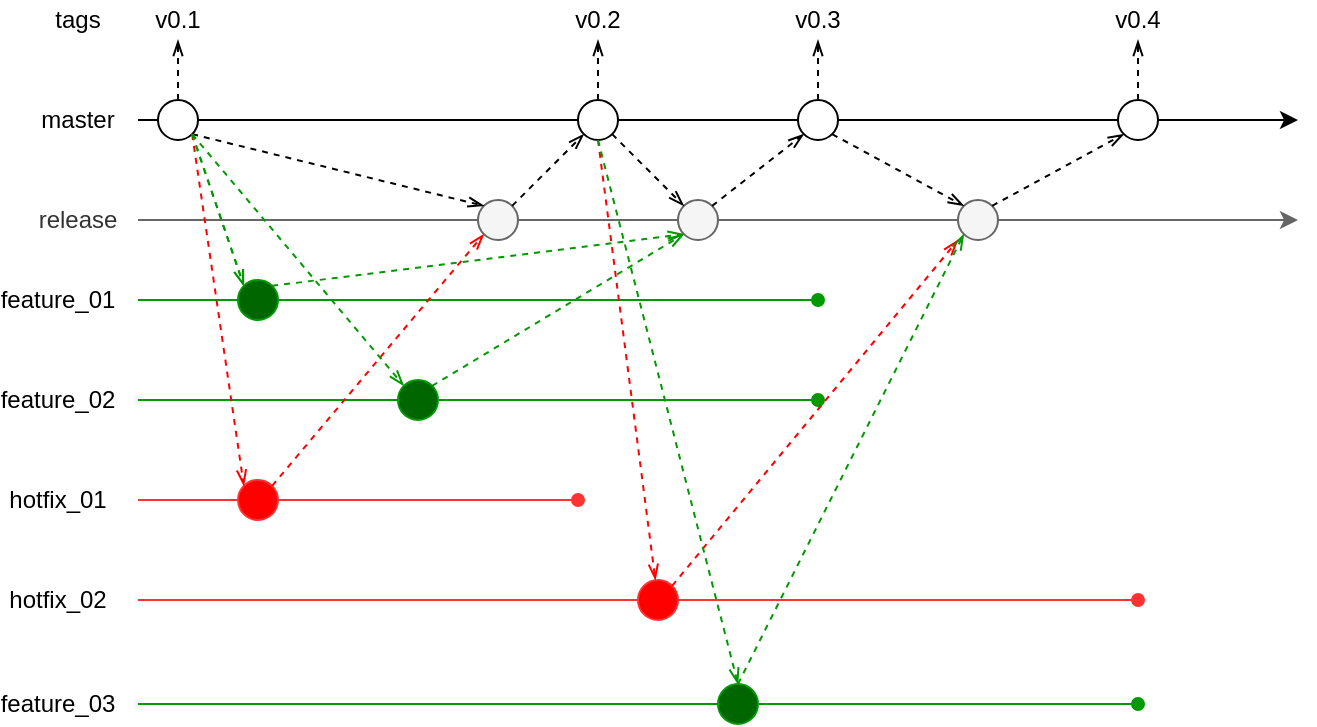 <mxfile version="12.7.9" type="github">
  <diagram id="swHmns_OLJNO2oEmDjoU" name="第 1 页">
    <mxGraphModel dx="946" dy="614" grid="0" gridSize="10" guides="1" tooltips="1" connect="1" arrows="1" fold="1" page="1" pageScale="1" pageWidth="3300" pageHeight="4681" math="0" shadow="0">
      <root>
        <mxCell id="0" />
        <mxCell id="1" parent="0" />
        <mxCell id="d7OZnTdrM_z9VQZdlBr1-1" value="" style="endArrow=classic;html=1;" parent="1" source="d7OZnTdrM_z9VQZdlBr1-52" edge="1">
          <mxGeometry width="50" height="50" relative="1" as="geometry">
            <mxPoint x="260" y="130" as="sourcePoint" />
            <mxPoint x="840" y="130" as="targetPoint" />
          </mxGeometry>
        </mxCell>
        <mxCell id="d7OZnTdrM_z9VQZdlBr1-2" value="master" style="text;html=1;strokeColor=none;fillColor=none;align=center;verticalAlign=middle;whiteSpace=wrap;rounded=0;" parent="1" vertex="1">
          <mxGeometry x="210" y="120" width="40" height="20" as="geometry" />
        </mxCell>
        <mxCell id="d7OZnTdrM_z9VQZdlBr1-3" value="" style="endArrow=classic;html=1;fillColor=#f5f5f5;strokeColor=#666666;" parent="1" source="d7OZnTdrM_z9VQZdlBr1-48" edge="1">
          <mxGeometry width="50" height="50" relative="1" as="geometry">
            <mxPoint x="260" y="180" as="sourcePoint" />
            <mxPoint x="840" y="180" as="targetPoint" />
          </mxGeometry>
        </mxCell>
        <mxCell id="d7OZnTdrM_z9VQZdlBr1-4" value="release" style="text;html=1;strokeColor=none;fillColor=none;align=center;verticalAlign=middle;whiteSpace=wrap;rounded=0;fontColor=#333333;" parent="1" vertex="1">
          <mxGeometry x="210" y="170" width="40" height="20" as="geometry" />
        </mxCell>
        <mxCell id="d7OZnTdrM_z9VQZdlBr1-5" value="" style="endArrow=oval;html=1;endFill=1;strokeColor=#009900;" parent="1" source="d7OZnTdrM_z9VQZdlBr1-16" edge="1">
          <mxGeometry width="50" height="50" relative="1" as="geometry">
            <mxPoint x="260" y="220" as="sourcePoint" />
            <mxPoint x="600" y="220" as="targetPoint" />
          </mxGeometry>
        </mxCell>
        <mxCell id="d7OZnTdrM_z9VQZdlBr1-6" value="feature_01" style="text;html=1;strokeColor=none;fillColor=none;align=center;verticalAlign=middle;whiteSpace=wrap;rounded=0;" parent="1" vertex="1">
          <mxGeometry x="200" y="210" width="40" height="20" as="geometry" />
        </mxCell>
        <mxCell id="d7OZnTdrM_z9VQZdlBr1-8" value="" style="ellipse;whiteSpace=wrap;html=1;aspect=fixed;" parent="1" vertex="1">
          <mxGeometry x="270" y="120" width="20" height="20" as="geometry" />
        </mxCell>
        <mxCell id="d7OZnTdrM_z9VQZdlBr1-9" value="" style="endArrow=none;html=1;endFill=0;" parent="1" target="d7OZnTdrM_z9VQZdlBr1-8" edge="1">
          <mxGeometry width="50" height="50" relative="1" as="geometry">
            <mxPoint x="260" y="130" as="sourcePoint" />
            <mxPoint x="790" y="130" as="targetPoint" />
          </mxGeometry>
        </mxCell>
        <mxCell id="d7OZnTdrM_z9VQZdlBr1-10" value="" style="ellipse;whiteSpace=wrap;html=1;aspect=fixed;" parent="1" vertex="1">
          <mxGeometry x="480" y="120" width="20" height="20" as="geometry" />
        </mxCell>
        <mxCell id="d7OZnTdrM_z9VQZdlBr1-11" value="" style="endArrow=none;html=1;endFill=0;" parent="1" source="d7OZnTdrM_z9VQZdlBr1-8" target="d7OZnTdrM_z9VQZdlBr1-10" edge="1">
          <mxGeometry width="50" height="50" relative="1" as="geometry">
            <mxPoint x="300" y="130" as="sourcePoint" />
            <mxPoint x="790" y="130" as="targetPoint" />
          </mxGeometry>
        </mxCell>
        <mxCell id="d7OZnTdrM_z9VQZdlBr1-12" value="" style="ellipse;whiteSpace=wrap;html=1;aspect=fixed;fillColor=#f5f5f5;strokeColor=#666666;fontColor=#333333;" parent="1" vertex="1">
          <mxGeometry x="430" y="170" width="20" height="20" as="geometry" />
        </mxCell>
        <mxCell id="d7OZnTdrM_z9VQZdlBr1-13" value="" style="endArrow=none;html=1;endFill=0;fillColor=#f5f5f5;strokeColor=#666666;" parent="1" target="d7OZnTdrM_z9VQZdlBr1-12" edge="1">
          <mxGeometry width="50" height="50" relative="1" as="geometry">
            <mxPoint x="260" y="180" as="sourcePoint" />
            <mxPoint x="790" y="180" as="targetPoint" />
          </mxGeometry>
        </mxCell>
        <mxCell id="d7OZnTdrM_z9VQZdlBr1-15" value="" style="endArrow=openThin;dashed=1;html=1;exitX=1;exitY=1;exitDx=0;exitDy=0;entryX=0;entryY=0;entryDx=0;entryDy=0;endFill=0;strokeColor=#009900;" parent="1" source="d7OZnTdrM_z9VQZdlBr1-8" target="d7OZnTdrM_z9VQZdlBr1-16" edge="1">
          <mxGeometry width="50" height="50" relative="1" as="geometry">
            <mxPoint x="307.071" y="147.071" as="sourcePoint" />
            <mxPoint x="342.929" y="182.929" as="targetPoint" />
          </mxGeometry>
        </mxCell>
        <mxCell id="d7OZnTdrM_z9VQZdlBr1-17" value="" style="endArrow=none;html=1;endFill=0;strokeColor=#009900;" parent="1" target="d7OZnTdrM_z9VQZdlBr1-16" edge="1">
          <mxGeometry width="50" height="50" relative="1" as="geometry">
            <mxPoint x="260" y="220" as="sourcePoint" />
            <mxPoint x="790" y="220" as="targetPoint" />
          </mxGeometry>
        </mxCell>
        <mxCell id="d7OZnTdrM_z9VQZdlBr1-22" value="" style="endArrow=oval;html=1;endFill=1;strokeColor=#009900;" parent="1" source="d7OZnTdrM_z9VQZdlBr1-24" edge="1">
          <mxGeometry width="50" height="50" relative="1" as="geometry">
            <mxPoint x="260" y="270" as="sourcePoint" />
            <mxPoint x="600" y="270" as="targetPoint" />
          </mxGeometry>
        </mxCell>
        <mxCell id="d7OZnTdrM_z9VQZdlBr1-23" value="feature_02" style="text;html=1;strokeColor=none;fillColor=none;align=center;verticalAlign=middle;whiteSpace=wrap;rounded=0;" parent="1" vertex="1">
          <mxGeometry x="200" y="260" width="40" height="20" as="geometry" />
        </mxCell>
        <mxCell id="d7OZnTdrM_z9VQZdlBr1-24" value="" style="ellipse;whiteSpace=wrap;html=1;aspect=fixed;fillColor=#006600;strokeColor=#009900;" parent="1" vertex="1">
          <mxGeometry x="390" y="260" width="20" height="20" as="geometry" />
        </mxCell>
        <mxCell id="d7OZnTdrM_z9VQZdlBr1-25" value="" style="endArrow=none;html=1;endFill=0;strokeColor=#009900;" parent="1" target="d7OZnTdrM_z9VQZdlBr1-24" edge="1">
          <mxGeometry width="50" height="50" relative="1" as="geometry">
            <mxPoint x="260" y="270" as="sourcePoint" />
            <mxPoint x="790" y="270" as="targetPoint" />
          </mxGeometry>
        </mxCell>
        <mxCell id="d7OZnTdrM_z9VQZdlBr1-27" value="" style="endArrow=oval;html=1;strokeColor=#FF3333;endFill=1;" parent="1" source="d7OZnTdrM_z9VQZdlBr1-29" edge="1">
          <mxGeometry width="50" height="50" relative="1" as="geometry">
            <mxPoint x="260" y="320" as="sourcePoint" />
            <mxPoint x="480" y="320" as="targetPoint" />
          </mxGeometry>
        </mxCell>
        <mxCell id="d7OZnTdrM_z9VQZdlBr1-28" value="hotfix_01" style="text;html=1;strokeColor=none;fillColor=none;align=center;verticalAlign=middle;whiteSpace=wrap;rounded=0;" parent="1" vertex="1">
          <mxGeometry x="200" y="310" width="40" height="20" as="geometry" />
        </mxCell>
        <mxCell id="d7OZnTdrM_z9VQZdlBr1-29" value="" style="ellipse;whiteSpace=wrap;html=1;aspect=fixed;fillColor=#FF0000;strokeColor=#FF3333;" parent="1" vertex="1">
          <mxGeometry x="310" y="310" width="20" height="20" as="geometry" />
        </mxCell>
        <mxCell id="d7OZnTdrM_z9VQZdlBr1-30" value="" style="endArrow=none;html=1;endFill=0;strokeColor=#FF3333;" parent="1" target="d7OZnTdrM_z9VQZdlBr1-29" edge="1">
          <mxGeometry width="50" height="50" relative="1" as="geometry">
            <mxPoint x="260" y="320" as="sourcePoint" />
            <mxPoint x="790" y="320" as="targetPoint" />
          </mxGeometry>
        </mxCell>
        <mxCell id="d7OZnTdrM_z9VQZdlBr1-31" value="" style="endArrow=openThin;dashed=1;html=1;exitX=1;exitY=1;exitDx=0;exitDy=0;entryX=0;entryY=0;entryDx=0;entryDy=0;endFill=0;fillColor=#f8cecc;strokeColor=#FF0000;" parent="1" source="d7OZnTdrM_z9VQZdlBr1-8" target="d7OZnTdrM_z9VQZdlBr1-29" edge="1">
          <mxGeometry width="50" height="50" relative="1" as="geometry">
            <mxPoint x="307.071" y="147.071" as="sourcePoint" />
            <mxPoint x="342.929" y="272.929" as="targetPoint" />
          </mxGeometry>
        </mxCell>
        <mxCell id="d7OZnTdrM_z9VQZdlBr1-32" value="" style="endArrow=openThin;dashed=1;html=1;exitX=1;exitY=0;exitDx=0;exitDy=0;endFill=0;entryX=0;entryY=1;entryDx=0;entryDy=0;fillColor=#f8cecc;strokeColor=#FF0000;" parent="1" source="d7OZnTdrM_z9VQZdlBr1-29" target="d7OZnTdrM_z9VQZdlBr1-12" edge="1">
          <mxGeometry width="50" height="50" relative="1" as="geometry">
            <mxPoint x="444.141" y="310.001" as="sourcePoint" />
            <mxPoint x="390" y="200" as="targetPoint" />
          </mxGeometry>
        </mxCell>
        <mxCell id="d7OZnTdrM_z9VQZdlBr1-33" value="" style="endArrow=openThin;dashed=1;html=1;exitX=1;exitY=1;exitDx=0;exitDy=0;endFill=0;entryX=0;entryY=0;entryDx=0;entryDy=0;" parent="1" source="d7OZnTdrM_z9VQZdlBr1-8" target="d7OZnTdrM_z9VQZdlBr1-12" edge="1">
          <mxGeometry width="50" height="50" relative="1" as="geometry">
            <mxPoint x="357.071" y="322.929" as="sourcePoint" />
            <mxPoint x="402.929" y="197.071" as="targetPoint" />
          </mxGeometry>
        </mxCell>
        <mxCell id="d7OZnTdrM_z9VQZdlBr1-34" value="" style="endArrow=openThin;dashed=1;html=1;exitX=1;exitY=0;exitDx=0;exitDy=0;endFill=0;entryX=0;entryY=1;entryDx=0;entryDy=0;" parent="1" source="d7OZnTdrM_z9VQZdlBr1-12" target="d7OZnTdrM_z9VQZdlBr1-10" edge="1">
          <mxGeometry width="50" height="50" relative="1" as="geometry">
            <mxPoint x="307.071" y="147.071" as="sourcePoint" />
            <mxPoint x="402.929" y="182.929" as="targetPoint" />
          </mxGeometry>
        </mxCell>
        <mxCell id="d7OZnTdrM_z9VQZdlBr1-35" value="" style="ellipse;whiteSpace=wrap;html=1;aspect=fixed;fillColor=#f5f5f5;strokeColor=#666666;fontColor=#333333;" parent="1" vertex="1">
          <mxGeometry x="530" y="170" width="20" height="20" as="geometry" />
        </mxCell>
        <mxCell id="d7OZnTdrM_z9VQZdlBr1-36" value="" style="endArrow=none;html=1;endFill=0;fillColor=#f5f5f5;strokeColor=#666666;" parent="1" source="d7OZnTdrM_z9VQZdlBr1-12" target="d7OZnTdrM_z9VQZdlBr1-35" edge="1">
          <mxGeometry width="50" height="50" relative="1" as="geometry">
            <mxPoint x="410" y="180" as="sourcePoint" />
            <mxPoint x="790" y="180" as="targetPoint" />
          </mxGeometry>
        </mxCell>
        <mxCell id="d7OZnTdrM_z9VQZdlBr1-37" value="" style="endArrow=openThin;dashed=1;html=1;exitX=1;exitY=0;exitDx=0;exitDy=0;entryX=0;entryY=1;entryDx=0;entryDy=0;endFill=0;strokeColor=#009900;" parent="1" source="d7OZnTdrM_z9VQZdlBr1-16" target="d7OZnTdrM_z9VQZdlBr1-35" edge="1">
          <mxGeometry width="50" height="50" relative="1" as="geometry">
            <mxPoint x="460.001" y="204.141" as="sourcePoint" />
            <mxPoint x="495.859" y="279.999" as="targetPoint" />
          </mxGeometry>
        </mxCell>
        <mxCell id="d7OZnTdrM_z9VQZdlBr1-38" value="" style="endArrow=openThin;dashed=1;html=1;exitX=1;exitY=0;exitDx=0;exitDy=0;endFill=0;entryX=0;entryY=1;entryDx=0;entryDy=0;strokeColor=#009900;" parent="1" source="d7OZnTdrM_z9VQZdlBr1-24" target="d7OZnTdrM_z9VQZdlBr1-35" edge="1">
          <mxGeometry width="50" height="50" relative="1" as="geometry">
            <mxPoint x="357.071" y="222.929" as="sourcePoint" />
            <mxPoint x="510" y="190" as="targetPoint" />
          </mxGeometry>
        </mxCell>
        <mxCell id="d7OZnTdrM_z9VQZdlBr1-39" value="" style="endArrow=openThin;dashed=1;html=1;exitX=1;exitY=1;exitDx=0;exitDy=0;endFill=0;entryX=0;entryY=0;entryDx=0;entryDy=0;" parent="1" source="d7OZnTdrM_z9VQZdlBr1-10" target="d7OZnTdrM_z9VQZdlBr1-35" edge="1">
          <mxGeometry width="50" height="50" relative="1" as="geometry">
            <mxPoint x="417.071" y="182.929" as="sourcePoint" />
            <mxPoint x="472.929" y="147.071" as="targetPoint" />
          </mxGeometry>
        </mxCell>
        <mxCell id="d7OZnTdrM_z9VQZdlBr1-40" value="" style="ellipse;whiteSpace=wrap;html=1;aspect=fixed;" parent="1" vertex="1">
          <mxGeometry x="590" y="120" width="20" height="20" as="geometry" />
        </mxCell>
        <mxCell id="d7OZnTdrM_z9VQZdlBr1-41" value="" style="endArrow=none;html=1;endFill=0;" parent="1" source="d7OZnTdrM_z9VQZdlBr1-10" target="d7OZnTdrM_z9VQZdlBr1-40" edge="1">
          <mxGeometry width="50" height="50" relative="1" as="geometry">
            <mxPoint x="480" y="130" as="sourcePoint" />
            <mxPoint x="790" y="130" as="targetPoint" />
          </mxGeometry>
        </mxCell>
        <mxCell id="d7OZnTdrM_z9VQZdlBr1-42" value="" style="endArrow=openThin;dashed=1;html=1;exitX=1;exitY=0;exitDx=0;exitDy=0;endFill=0;entryX=0;entryY=1;entryDx=0;entryDy=0;" parent="1" source="d7OZnTdrM_z9VQZdlBr1-35" target="d7OZnTdrM_z9VQZdlBr1-40" edge="1">
          <mxGeometry width="50" height="50" relative="1" as="geometry">
            <mxPoint x="487.071" y="147.071" as="sourcePoint" />
            <mxPoint x="522.929" y="182.929" as="targetPoint" />
          </mxGeometry>
        </mxCell>
        <mxCell id="d7OZnTdrM_z9VQZdlBr1-43" value="" style="endArrow=oval;html=1;strokeColor=#FF3333;endFill=1;" parent="1" source="d7OZnTdrM_z9VQZdlBr1-45" edge="1">
          <mxGeometry width="50" height="50" relative="1" as="geometry">
            <mxPoint x="260" y="370" as="sourcePoint" />
            <mxPoint x="760" y="370" as="targetPoint" />
          </mxGeometry>
        </mxCell>
        <mxCell id="d7OZnTdrM_z9VQZdlBr1-44" value="hotfix_02" style="text;html=1;strokeColor=none;fillColor=none;align=center;verticalAlign=middle;whiteSpace=wrap;rounded=0;" parent="1" vertex="1">
          <mxGeometry x="200" y="360" width="40" height="20" as="geometry" />
        </mxCell>
        <mxCell id="d7OZnTdrM_z9VQZdlBr1-45" value="" style="ellipse;whiteSpace=wrap;html=1;aspect=fixed;fillColor=#FF0000;strokeColor=#FF3333;" parent="1" vertex="1">
          <mxGeometry x="510" y="360" width="20" height="20" as="geometry" />
        </mxCell>
        <mxCell id="d7OZnTdrM_z9VQZdlBr1-46" value="" style="endArrow=none;html=1;endFill=0;strokeColor=#FF3333;" parent="1" target="d7OZnTdrM_z9VQZdlBr1-45" edge="1">
          <mxGeometry width="50" height="50" relative="1" as="geometry">
            <mxPoint x="260" y="370" as="sourcePoint" />
            <mxPoint x="790" y="370" as="targetPoint" />
          </mxGeometry>
        </mxCell>
        <mxCell id="d7OZnTdrM_z9VQZdlBr1-47" value="" style="endArrow=openThin;dashed=1;html=1;exitX=0.5;exitY=1;exitDx=0;exitDy=0;endFill=0;fillColor=#f8cecc;strokeColor=#FF0000;" parent="1" source="d7OZnTdrM_z9VQZdlBr1-10" target="d7OZnTdrM_z9VQZdlBr1-45" edge="1">
          <mxGeometry width="50" height="50" relative="1" as="geometry">
            <mxPoint x="470.001" y="335.859" as="sourcePoint" />
            <mxPoint x="515.859" y="210.001" as="targetPoint" />
          </mxGeometry>
        </mxCell>
        <mxCell id="d7OZnTdrM_z9VQZdlBr1-48" value="" style="ellipse;whiteSpace=wrap;html=1;aspect=fixed;fillColor=#f5f5f5;strokeColor=#666666;fontColor=#333333;" parent="1" vertex="1">
          <mxGeometry x="670" y="170" width="20" height="20" as="geometry" />
        </mxCell>
        <mxCell id="d7OZnTdrM_z9VQZdlBr1-49" value="" style="endArrow=none;html=1;fillColor=#f5f5f5;strokeColor=#666666;endFill=0;" parent="1" source="d7OZnTdrM_z9VQZdlBr1-35" target="d7OZnTdrM_z9VQZdlBr1-48" edge="1">
          <mxGeometry width="50" height="50" relative="1" as="geometry">
            <mxPoint x="530" y="180" as="sourcePoint" />
            <mxPoint x="790" y="180" as="targetPoint" />
          </mxGeometry>
        </mxCell>
        <mxCell id="d7OZnTdrM_z9VQZdlBr1-50" value="" style="endArrow=openThin;dashed=1;html=1;exitX=1;exitY=0;exitDx=0;exitDy=0;endFill=0;fillColor=#f8cecc;strokeColor=#FF0000;" parent="1" source="d7OZnTdrM_z9VQZdlBr1-45" edge="1">
          <mxGeometry width="50" height="50" relative="1" as="geometry">
            <mxPoint x="690" y="340" as="sourcePoint" />
            <mxPoint x="670" y="190" as="targetPoint" />
          </mxGeometry>
        </mxCell>
        <mxCell id="d7OZnTdrM_z9VQZdlBr1-51" value="" style="endArrow=openThin;dashed=1;html=1;exitX=1;exitY=1;exitDx=0;exitDy=0;endFill=0;entryX=0;entryY=0;entryDx=0;entryDy=0;" parent="1" source="d7OZnTdrM_z9VQZdlBr1-40" target="d7OZnTdrM_z9VQZdlBr1-48" edge="1">
          <mxGeometry width="50" height="50" relative="1" as="geometry">
            <mxPoint x="537.071" y="182.929" as="sourcePoint" />
            <mxPoint x="602.929" y="147.071" as="targetPoint" />
          </mxGeometry>
        </mxCell>
        <mxCell id="d7OZnTdrM_z9VQZdlBr1-52" value="" style="ellipse;whiteSpace=wrap;html=1;aspect=fixed;" parent="1" vertex="1">
          <mxGeometry x="750" y="120" width="20" height="20" as="geometry" />
        </mxCell>
        <mxCell id="d7OZnTdrM_z9VQZdlBr1-53" value="" style="endArrow=none;html=1;endFill=0;" parent="1" source="d7OZnTdrM_z9VQZdlBr1-40" target="d7OZnTdrM_z9VQZdlBr1-52" edge="1">
          <mxGeometry width="50" height="50" relative="1" as="geometry">
            <mxPoint x="610" y="130" as="sourcePoint" />
            <mxPoint x="790" y="130" as="targetPoint" />
          </mxGeometry>
        </mxCell>
        <mxCell id="d7OZnTdrM_z9VQZdlBr1-54" value="" style="endArrow=openThin;dashed=1;html=1;exitX=1;exitY=0;exitDx=0;exitDy=0;endFill=0;entryX=0;entryY=1;entryDx=0;entryDy=0;" parent="1" source="d7OZnTdrM_z9VQZdlBr1-48" target="d7OZnTdrM_z9VQZdlBr1-52" edge="1">
          <mxGeometry width="50" height="50" relative="1" as="geometry">
            <mxPoint x="617.071" y="147.071" as="sourcePoint" />
            <mxPoint x="682.929" y="182.929" as="targetPoint" />
          </mxGeometry>
        </mxCell>
        <mxCell id="xI-_zgd__dMwFRqkFNWw-1" value="tags" style="text;html=1;strokeColor=none;fillColor=none;align=center;verticalAlign=middle;whiteSpace=wrap;rounded=0;" vertex="1" parent="1">
          <mxGeometry x="210" y="70" width="40" height="20" as="geometry" />
        </mxCell>
        <mxCell id="d7OZnTdrM_z9VQZdlBr1-16" value="" style="ellipse;whiteSpace=wrap;html=1;aspect=fixed;fillColor=#006600;strokeColor=#009900;" parent="1" vertex="1">
          <mxGeometry x="310" y="210" width="20" height="20" as="geometry" />
        </mxCell>
        <mxCell id="xI-_zgd__dMwFRqkFNWw-2" value="" style="endArrow=openThin;dashed=1;html=1;exitX=1;exitY=1;exitDx=0;exitDy=0;entryX=0;entryY=0;entryDx=0;entryDy=0;endFill=0;strokeColor=#009900;" edge="1" parent="1" source="d7OZnTdrM_z9VQZdlBr1-8" target="d7OZnTdrM_z9VQZdlBr1-16">
          <mxGeometry width="50" height="50" relative="1" as="geometry">
            <mxPoint x="287.071" y="137.071" as="sourcePoint" />
            <mxPoint x="332.929" y="262.929" as="targetPoint" />
          </mxGeometry>
        </mxCell>
        <mxCell id="xI-_zgd__dMwFRqkFNWw-3" value="" style="endArrow=openThin;dashed=1;html=1;exitX=1;exitY=1;exitDx=0;exitDy=0;entryX=0;entryY=0;entryDx=0;entryDy=0;endFill=0;strokeColor=#009900;" edge="1" parent="1" source="d7OZnTdrM_z9VQZdlBr1-8" target="d7OZnTdrM_z9VQZdlBr1-24">
          <mxGeometry width="50" height="50" relative="1" as="geometry">
            <mxPoint x="297.071" y="147.071" as="sourcePoint" />
            <mxPoint x="322.929" y="222.929" as="targetPoint" />
          </mxGeometry>
        </mxCell>
        <mxCell id="xI-_zgd__dMwFRqkFNWw-5" value="v0.1" style="text;html=1;strokeColor=none;fillColor=none;align=center;verticalAlign=middle;whiteSpace=wrap;rounded=0;" vertex="1" parent="1">
          <mxGeometry x="260" y="70" width="40" height="20" as="geometry" />
        </mxCell>
        <mxCell id="xI-_zgd__dMwFRqkFNWw-6" value="v0.2" style="text;html=1;strokeColor=none;fillColor=none;align=center;verticalAlign=middle;whiteSpace=wrap;rounded=0;" vertex="1" parent="1">
          <mxGeometry x="470" y="70" width="40" height="20" as="geometry" />
        </mxCell>
        <mxCell id="xI-_zgd__dMwFRqkFNWw-7" value="v0.3" style="text;html=1;strokeColor=none;fillColor=none;align=center;verticalAlign=middle;whiteSpace=wrap;rounded=0;" vertex="1" parent="1">
          <mxGeometry x="580" y="70" width="40" height="20" as="geometry" />
        </mxCell>
        <mxCell id="xI-_zgd__dMwFRqkFNWw-8" value="v0.4" style="text;html=1;strokeColor=none;fillColor=none;align=center;verticalAlign=middle;whiteSpace=wrap;rounded=0;" vertex="1" parent="1">
          <mxGeometry x="740" y="70" width="40" height="20" as="geometry" />
        </mxCell>
        <mxCell id="xI-_zgd__dMwFRqkFNWw-9" value="" style="endArrow=openThin;dashed=1;html=1;exitX=0.5;exitY=0;exitDx=0;exitDy=0;endFill=0;entryX=0.5;entryY=1;entryDx=0;entryDy=0;" edge="1" parent="1" source="d7OZnTdrM_z9VQZdlBr1-8" target="xI-_zgd__dMwFRqkFNWw-5">
          <mxGeometry width="50" height="50" relative="1" as="geometry">
            <mxPoint x="297.071" y="147.071" as="sourcePoint" />
            <mxPoint x="442.929" y="182.929" as="targetPoint" />
          </mxGeometry>
        </mxCell>
        <mxCell id="xI-_zgd__dMwFRqkFNWw-10" value="" style="endArrow=openThin;dashed=1;html=1;exitX=0.5;exitY=0;exitDx=0;exitDy=0;endFill=0;entryX=0.5;entryY=1;entryDx=0;entryDy=0;" edge="1" parent="1" source="d7OZnTdrM_z9VQZdlBr1-10" target="xI-_zgd__dMwFRqkFNWw-6">
          <mxGeometry width="50" height="50" relative="1" as="geometry">
            <mxPoint x="290" y="130" as="sourcePoint" />
            <mxPoint x="290" y="100" as="targetPoint" />
          </mxGeometry>
        </mxCell>
        <mxCell id="xI-_zgd__dMwFRqkFNWw-11" value="" style="endArrow=openThin;dashed=1;html=1;exitX=0.5;exitY=0;exitDx=0;exitDy=0;endFill=0;entryX=0.5;entryY=1;entryDx=0;entryDy=0;" edge="1" parent="1" source="d7OZnTdrM_z9VQZdlBr1-40" target="xI-_zgd__dMwFRqkFNWw-7">
          <mxGeometry width="50" height="50" relative="1" as="geometry">
            <mxPoint x="500" y="130" as="sourcePoint" />
            <mxPoint x="500" y="100" as="targetPoint" />
          </mxGeometry>
        </mxCell>
        <mxCell id="xI-_zgd__dMwFRqkFNWw-12" value="" style="endArrow=openThin;dashed=1;html=1;exitX=0.5;exitY=0;exitDx=0;exitDy=0;endFill=0;entryX=0.5;entryY=1;entryDx=0;entryDy=0;" edge="1" parent="1" source="d7OZnTdrM_z9VQZdlBr1-52" target="xI-_zgd__dMwFRqkFNWw-8">
          <mxGeometry width="50" height="50" relative="1" as="geometry">
            <mxPoint x="510" y="140" as="sourcePoint" />
            <mxPoint x="510" y="110" as="targetPoint" />
          </mxGeometry>
        </mxCell>
        <mxCell id="xI-_zgd__dMwFRqkFNWw-13" value="" style="endArrow=oval;html=1;endFill=1;strokeColor=#009900;" edge="1" parent="1" source="xI-_zgd__dMwFRqkFNWw-16">
          <mxGeometry width="50" height="50" relative="1" as="geometry">
            <mxPoint x="260" y="422" as="sourcePoint" />
            <mxPoint x="760" y="422" as="targetPoint" />
          </mxGeometry>
        </mxCell>
        <mxCell id="xI-_zgd__dMwFRqkFNWw-14" value="feature_03" style="text;html=1;strokeColor=none;fillColor=none;align=center;verticalAlign=middle;whiteSpace=wrap;rounded=0;" vertex="1" parent="1">
          <mxGeometry x="200" y="412" width="40" height="20" as="geometry" />
        </mxCell>
        <mxCell id="xI-_zgd__dMwFRqkFNWw-15" value="" style="endArrow=none;html=1;endFill=0;strokeColor=#009900;" edge="1" parent="1" target="xI-_zgd__dMwFRqkFNWw-16">
          <mxGeometry width="50" height="50" relative="1" as="geometry">
            <mxPoint x="260" y="422" as="sourcePoint" />
            <mxPoint x="790" y="422" as="targetPoint" />
          </mxGeometry>
        </mxCell>
        <mxCell id="xI-_zgd__dMwFRqkFNWw-16" value="" style="ellipse;whiteSpace=wrap;html=1;aspect=fixed;fillColor=#006600;strokeColor=#009900;" vertex="1" parent="1">
          <mxGeometry x="550" y="412" width="20" height="20" as="geometry" />
        </mxCell>
        <mxCell id="xI-_zgd__dMwFRqkFNWw-17" value="" style="endArrow=openThin;dashed=1;html=1;exitX=0.5;exitY=1;exitDx=0;exitDy=0;entryX=0.5;entryY=0;entryDx=0;entryDy=0;endFill=0;strokeColor=#009900;" edge="1" parent="1" source="d7OZnTdrM_z9VQZdlBr1-10" target="xI-_zgd__dMwFRqkFNWw-16">
          <mxGeometry width="50" height="50" relative="1" as="geometry">
            <mxPoint x="337.071" y="222.929" as="sourcePoint" />
            <mxPoint x="542.929" y="197.071" as="targetPoint" />
          </mxGeometry>
        </mxCell>
        <mxCell id="xI-_zgd__dMwFRqkFNWw-18" value="" style="endArrow=openThin;dashed=1;html=1;entryX=0;entryY=1;entryDx=0;entryDy=0;endFill=0;strokeColor=#009900;exitX=0.5;exitY=0;exitDx=0;exitDy=0;" edge="1" parent="1" source="xI-_zgd__dMwFRqkFNWw-16" target="d7OZnTdrM_z9VQZdlBr1-48">
          <mxGeometry width="50" height="50" relative="1" as="geometry">
            <mxPoint x="520" y="400" as="sourcePoint" />
            <mxPoint x="570" y="422" as="targetPoint" />
          </mxGeometry>
        </mxCell>
      </root>
    </mxGraphModel>
  </diagram>
</mxfile>
